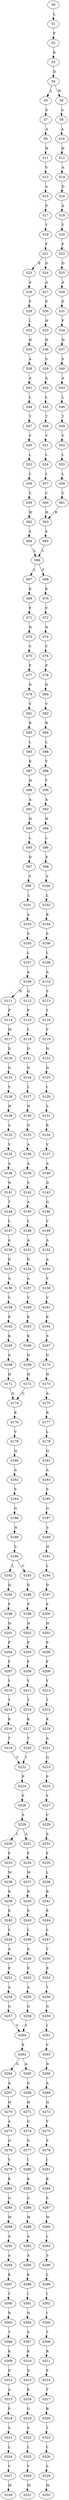 strict digraph  {
	S0 -> S1 [ label = L ];
	S1 -> S2 [ label = F ];
	S2 -> S3 [ label = K ];
	S3 -> S4 [ label = D ];
	S4 -> S5 [ label = L ];
	S4 -> S6 [ label = W ];
	S5 -> S7 [ label = S ];
	S6 -> S8 [ label = A ];
	S7 -> S9 [ label = A ];
	S8 -> S10 [ label = A ];
	S9 -> S11 [ label = H ];
	S10 -> S12 [ label = H ];
	S11 -> S13 [ label = V ];
	S12 -> S14 [ label = A ];
	S13 -> S15 [ label = A ];
	S14 -> S16 [ label = D ];
	S15 -> S17 [ label = P ];
	S16 -> S18 [ label = A ];
	S17 -> S19 [ label = T ];
	S18 -> S20 [ label = T ];
	S19 -> S21 [ label = F ];
	S20 -> S22 [ label = F ];
	S21 -> S23 [ label = E ];
	S21 -> S24 [ label = D ];
	S22 -> S25 [ label = D ];
	S23 -> S26 [ label = A ];
	S24 -> S27 [ label = A ];
	S25 -> S28 [ label = A ];
	S26 -> S29 [ label = P ];
	S27 -> S30 [ label = P ];
	S28 -> S31 [ label = P ];
	S29 -> S32 [ label = L ];
	S30 -> S33 [ label = H ];
	S31 -> S34 [ label = F ];
	S32 -> S35 [ label = H ];
	S33 -> S36 [ label = H ];
	S34 -> S37 [ label = H ];
	S35 -> S38 [ label = A ];
	S36 -> S39 [ label = S ];
	S37 -> S40 [ label = S ];
	S38 -> S41 [ label = A ];
	S39 -> S42 [ label = A ];
	S40 -> S43 [ label = A ];
	S41 -> S44 [ label = L ];
	S42 -> S45 [ label = L ];
	S43 -> S46 [ label = L ];
	S44 -> S47 [ label = T ];
	S45 -> S48 [ label = T ];
	S46 -> S49 [ label = T ];
	S47 -> S50 [ label = V ];
	S48 -> S51 [ label = V ];
	S49 -> S52 [ label = V ];
	S50 -> S53 [ label = L ];
	S51 -> S54 [ label = L ];
	S52 -> S55 [ label = L ];
	S53 -> S56 [ label = L ];
	S54 -> S57 [ label = L ];
	S55 -> S58 [ label = L ];
	S56 -> S59 [ label = C ];
	S57 -> S60 [ label = C ];
	S58 -> S61 [ label = C ];
	S59 -> S62 [ label = H ];
	S60 -> S63 [ label = H ];
	S61 -> S63 [ label = H ];
	S62 -> S64 [ label = S ];
	S63 -> S65 [ label = S ];
	S64 -> S66 [ label = L ];
	S65 -> S66 [ label = L ];
	S66 -> S67 [ label = L ];
	S66 -> S68 [ label = F ];
	S67 -> S69 [ label = K ];
	S68 -> S70 [ label = K ];
	S69 -> S71 [ label = F ];
	S70 -> S72 [ label = F ];
	S71 -> S73 [ label = N ];
	S72 -> S74 [ label = N ];
	S73 -> S75 [ label = V ];
	S74 -> S76 [ label = V ];
	S75 -> S77 [ label = P ];
	S76 -> S78 [ label = P ];
	S77 -> S79 [ label = D ];
	S78 -> S80 [ label = D ];
	S79 -> S81 [ label = V ];
	S80 -> S82 [ label = V ];
	S81 -> S83 [ label = R ];
	S82 -> S84 [ label = R ];
	S83 -> S85 [ label = L ];
	S84 -> S86 [ label = L ];
	S85 -> S87 [ label = K ];
	S86 -> S88 [ label = V ];
	S87 -> S89 [ label = H ];
	S88 -> S90 [ label = Y ];
	S89 -> S91 [ label = A ];
	S90 -> S92 [ label = A ];
	S91 -> S93 [ label = H ];
	S92 -> S94 [ label = H ];
	S93 -> S95 [ label = L ];
	S94 -> S96 [ label = L ];
	S95 -> S97 [ label = D ];
	S96 -> S98 [ label = E ];
	S97 -> S99 [ label = S ];
	S98 -> S100 [ label = S ];
	S99 -> S101 [ label = L ];
	S100 -> S102 [ label = L ];
	S101 -> S103 [ label = A ];
	S102 -> S104 [ label = K ];
	S103 -> S105 [ label = S ];
	S104 -> S106 [ label = S ];
	S105 -> S107 [ label = L ];
	S106 -> S108 [ label = L ];
	S107 -> S109 [ label = A ];
	S108 -> S110 [ label = A ];
	S109 -> S111 [ label = N ];
	S109 -> S112 [ label = G ];
	S110 -> S113 [ label = S ];
	S111 -> S114 [ label = P ];
	S112 -> S115 [ label = P ];
	S113 -> S116 [ label = T ];
	S114 -> S117 [ label = M ];
	S115 -> S118 [ label = L ];
	S116 -> S119 [ label = V ];
	S117 -> S120 [ label = D ];
	S118 -> S121 [ label = D ];
	S119 -> S122 [ label = N ];
	S120 -> S123 [ label = D ];
	S121 -> S124 [ label = D ];
	S122 -> S125 [ label = D ];
	S123 -> S126 [ label = V ];
	S124 -> S127 [ label = L ];
	S125 -> S128 [ label = I ];
	S126 -> S129 [ label = H ];
	S127 -> S130 [ label = H ];
	S128 -> S131 [ label = S ];
	S129 -> S132 [ label = A ];
	S130 -> S133 [ label = G ];
	S131 -> S134 [ label = K ];
	S132 -> S135 [ label = V ];
	S133 -> S136 [ label = A ];
	S134 -> S137 [ label = V ];
	S135 -> S138 [ label = A ];
	S136 -> S139 [ label = A ];
	S137 -> S140 [ label = A ];
	S138 -> S141 [ label = N ];
	S139 -> S142 [ label = S ];
	S140 -> S143 [ label = D ];
	S141 -> S144 [ label = T ];
	S142 -> S145 [ label = A ];
	S143 -> S146 [ label = G ];
	S144 -> S147 [ label = L ];
	S145 -> S148 [ label = L ];
	S146 -> S149 [ label = V ];
	S147 -> S150 [ label = A ];
	S148 -> S151 [ label = A ];
	S149 -> S152 [ label = A ];
	S150 -> S153 [ label = D ];
	S151 -> S154 [ label = D ];
	S152 -> S155 [ label = A ];
	S153 -> S156 [ label = A ];
	S154 -> S157 [ label = A ];
	S155 -> S158 [ label = V ];
	S156 -> S159 [ label = V ];
	S157 -> S160 [ label = V ];
	S158 -> S161 [ label = V ];
	S159 -> S162 [ label = K ];
	S160 -> S163 [ label = K ];
	S161 -> S164 [ label = K ];
	S162 -> S165 [ label = K ];
	S163 -> S166 [ label = K ];
	S164 -> S167 [ label = S ];
	S165 -> S168 [ label = G ];
	S166 -> S169 [ label = G ];
	S167 -> S170 [ label = G ];
	S168 -> S171 [ label = H ];
	S169 -> S172 [ label = H ];
	S170 -> S173 [ label = H ];
	S171 -> S174 [ label = G ];
	S172 -> S174 [ label = G ];
	S173 -> S175 [ label = A ];
	S174 -> S176 [ label = K ];
	S175 -> S177 [ label = R ];
	S176 -> S178 [ label = V ];
	S177 -> S179 [ label = L ];
	S178 -> S180 [ label = Q ];
	S179 -> S181 [ label = Q ];
	S180 -> S182 [ label = A ];
	S181 -> S183 [ label = A ];
	S182 -> S184 [ label = S ];
	S183 -> S185 [ label = S ];
	S184 -> S186 [ label = G ];
	S185 -> S187 [ label = G ];
	S186 -> S188 [ label = H ];
	S187 -> S189 [ label = S ];
	S188 -> S190 [ label = S ];
	S189 -> S191 [ label = H ];
	S190 -> S192 [ label = L ];
	S190 -> S193 [ label = V ];
	S191 -> S194 [ label = L ];
	S192 -> S195 [ label = D ];
	S193 -> S196 [ label = D ];
	S194 -> S197 [ label = D ];
	S195 -> S198 [ label = F ];
	S196 -> S199 [ label = F ];
	S197 -> S200 [ label = F ];
	S198 -> S201 [ label = H ];
	S199 -> S202 [ label = H ];
	S200 -> S203 [ label = H ];
	S201 -> S204 [ label = P ];
	S202 -> S205 [ label = P ];
	S203 -> S206 [ label = P ];
	S204 -> S207 [ label = F ];
	S205 -> S208 [ label = F ];
	S206 -> S209 [ label = F ];
	S207 -> S210 [ label = Y ];
	S208 -> S211 [ label = Y ];
	S209 -> S212 [ label = Y ];
	S210 -> S213 [ label = T ];
	S211 -> S214 [ label = T ];
	S212 -> S215 [ label = T ];
	S213 -> S216 [ label = K ];
	S214 -> S217 [ label = K ];
	S215 -> S218 [ label = K ];
	S216 -> S219 [ label = T ];
	S217 -> S220 [ label = T ];
	S218 -> S221 [ label = A ];
	S219 -> S222 [ label = T ];
	S220 -> S222 [ label = T ];
	S221 -> S223 [ label = Q ];
	S222 -> S224 [ label = P ];
	S223 -> S225 [ label = P ];
	S224 -> S226 [ label = F ];
	S225 -> S227 [ label = Y ];
	S226 -> S228 [ label = S ];
	S227 -> S229 [ label = C ];
	S228 -> S230 [ label = L ];
	S228 -> S231 [ label = A ];
	S229 -> S232 [ label = S ];
	S230 -> S233 [ label = F ];
	S231 -> S234 [ label = F ];
	S232 -> S235 [ label = F ];
	S233 -> S236 [ label = M ];
	S234 -> S237 [ label = M ];
	S235 -> S238 [ label = L ];
	S236 -> S239 [ label = R ];
	S237 -> S240 [ label = R ];
	S238 -> S241 [ label = R ];
	S239 -> S242 [ label = E ];
	S240 -> S243 [ label = E ];
	S241 -> S244 [ label = E ];
	S242 -> S245 [ label = L ];
	S243 -> S246 [ label = L ];
	S244 -> S247 [ label = L ];
	S245 -> S248 [ label = A ];
	S246 -> S249 [ label = A ];
	S247 -> S250 [ label = T ];
	S248 -> S251 [ label = E ];
	S249 -> S252 [ label = E ];
	S250 -> S253 [ label = E ];
	S251 -> S254 [ label = A ];
	S252 -> S255 [ label = A ];
	S253 -> S256 [ label = T ];
	S254 -> S257 [ label = G ];
	S255 -> S258 [ label = G ];
	S256 -> S259 [ label = G ];
	S257 -> S260 [ label = Y ];
	S258 -> S260 [ label = Y ];
	S259 -> S261 [ label = I ];
	S260 -> S262 [ label = E ];
	S261 -> S263 [ label = V ];
	S262 -> S264 [ label = G ];
	S262 -> S265 [ label = A ];
	S263 -> S266 [ label = D ];
	S264 -> S267 [ label = A ];
	S265 -> S268 [ label = G ];
	S266 -> S269 [ label = A ];
	S267 -> S270 [ label = H ];
	S268 -> S271 [ label = H ];
	S269 -> S272 [ label = Q ];
	S270 -> S273 [ label = A ];
	S271 -> S274 [ label = G ];
	S272 -> S275 [ label = T ];
	S273 -> S276 [ label = G ];
	S274 -> S277 [ label = G ];
	S275 -> S278 [ label = S ];
	S276 -> S279 [ label = V ];
	S277 -> S280 [ label = I ];
	S278 -> S281 [ label = I ];
	S279 -> S282 [ label = K ];
	S280 -> S283 [ label = K ];
	S281 -> S284 [ label = K ];
	S282 -> S285 [ label = G ];
	S283 -> S286 [ label = G ];
	S284 -> S287 [ label = S ];
	S285 -> S288 [ label = W ];
	S286 -> S289 [ label = W ];
	S287 -> S290 [ label = W ];
	S288 -> S291 [ label = A ];
	S289 -> S292 [ label = A ];
	S290 -> S293 [ label = L ];
	S291 -> S294 [ label = A ];
	S292 -> S295 [ label = A ];
	S293 -> S296 [ label = S ];
	S294 -> S297 [ label = K ];
	S295 -> S298 [ label = K ];
	S296 -> S299 [ label = L ];
	S297 -> S300 [ label = V ];
	S298 -> S301 [ label = I ];
	S299 -> S302 [ label = I ];
	S300 -> S303 [ label = N ];
	S301 -> S304 [ label = N ];
	S302 -> S305 [ label = I ];
	S303 -> S306 [ label = T ];
	S304 -> S307 [ label = S ];
	S305 -> S308 [ label = T ];
	S306 -> S309 [ label = K ];
	S307 -> S310 [ label = K ];
	S308 -> S311 [ label = R ];
	S309 -> S312 [ label = D ];
	S310 -> S313 [ label = D ];
	S311 -> S314 [ label = E ];
	S312 -> S315 [ label = A ];
	S313 -> S316 [ label = E ];
	S314 -> S317 [ label = T ];
	S315 -> S318 [ label = P ];
	S316 -> S319 [ label = G ];
	S317 -> S320 [ label = R ];
	S318 -> S321 [ label = S ];
	S319 -> S322 [ label = S ];
	S320 -> S323 [ label = T ];
	S321 -> S324 [ label = L ];
	S322 -> S325 [ label = L ];
	S323 -> S326 [ label = L ];
	S324 -> S327 [ label = V ];
	S325 -> S328 [ label = V ];
	S326 -> S329 [ label = S ];
	S327 -> S330 [ label = M ];
	S328 -> S331 [ label = M ];
	S329 -> S332 [ label = M ];
}
